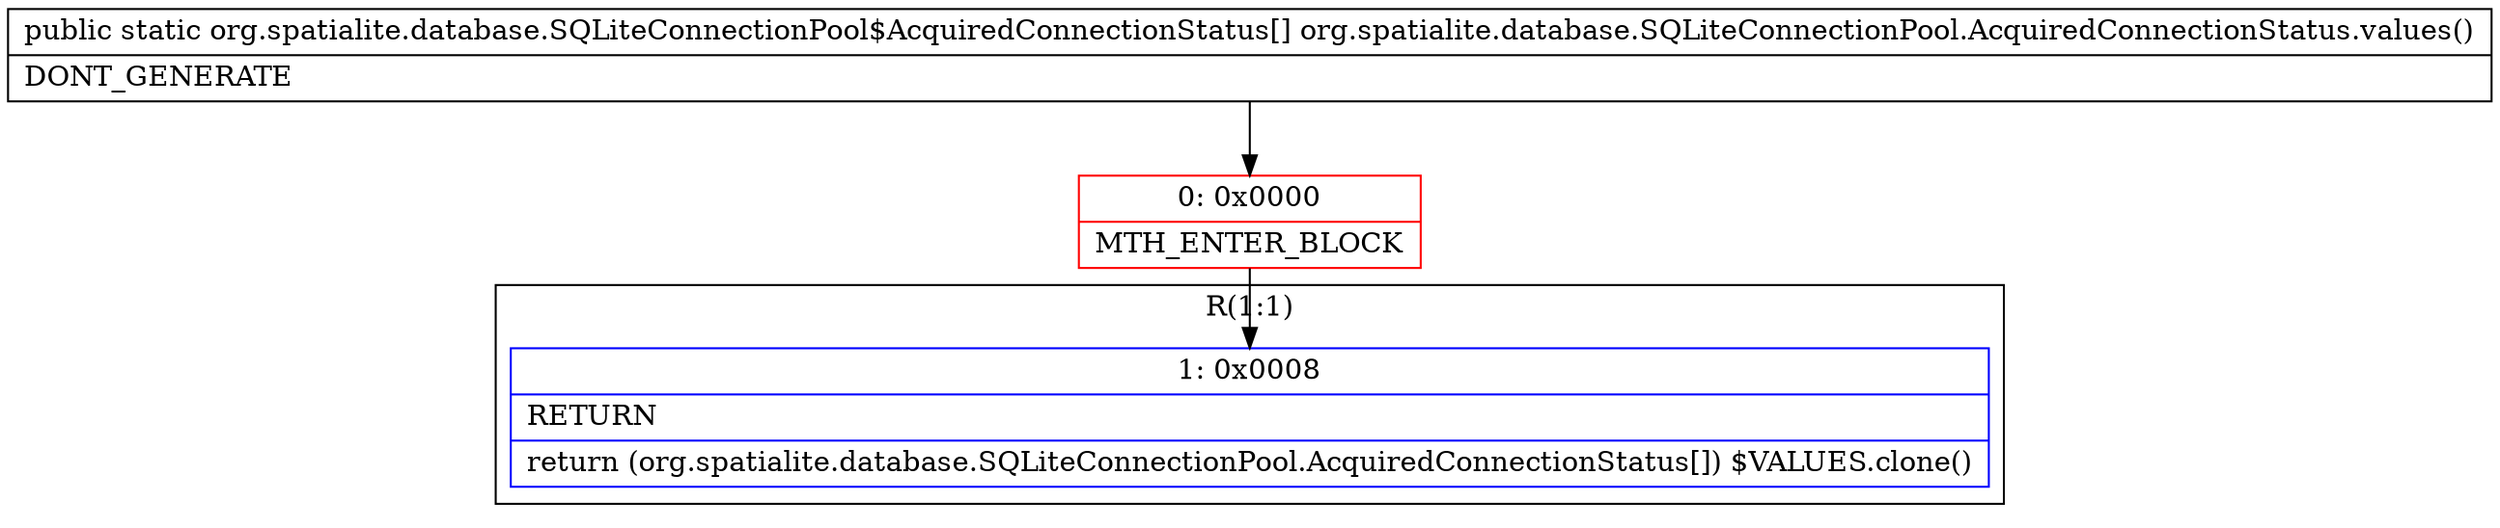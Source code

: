 digraph "CFG fororg.spatialite.database.SQLiteConnectionPool.AcquiredConnectionStatus.values()[Lorg\/spatialite\/database\/SQLiteConnectionPool$AcquiredConnectionStatus;" {
subgraph cluster_Region_1682892665 {
label = "R(1:1)";
node [shape=record,color=blue];
Node_1 [shape=record,label="{1\:\ 0x0008|RETURN\l|return (org.spatialite.database.SQLiteConnectionPool.AcquiredConnectionStatus[]) $VALUES.clone()\l}"];
}
Node_0 [shape=record,color=red,label="{0\:\ 0x0000|MTH_ENTER_BLOCK\l}"];
MethodNode[shape=record,label="{public static org.spatialite.database.SQLiteConnectionPool$AcquiredConnectionStatus[] org.spatialite.database.SQLiteConnectionPool.AcquiredConnectionStatus.values()  | DONT_GENERATE\l}"];
MethodNode -> Node_0;
Node_0 -> Node_1;
}

